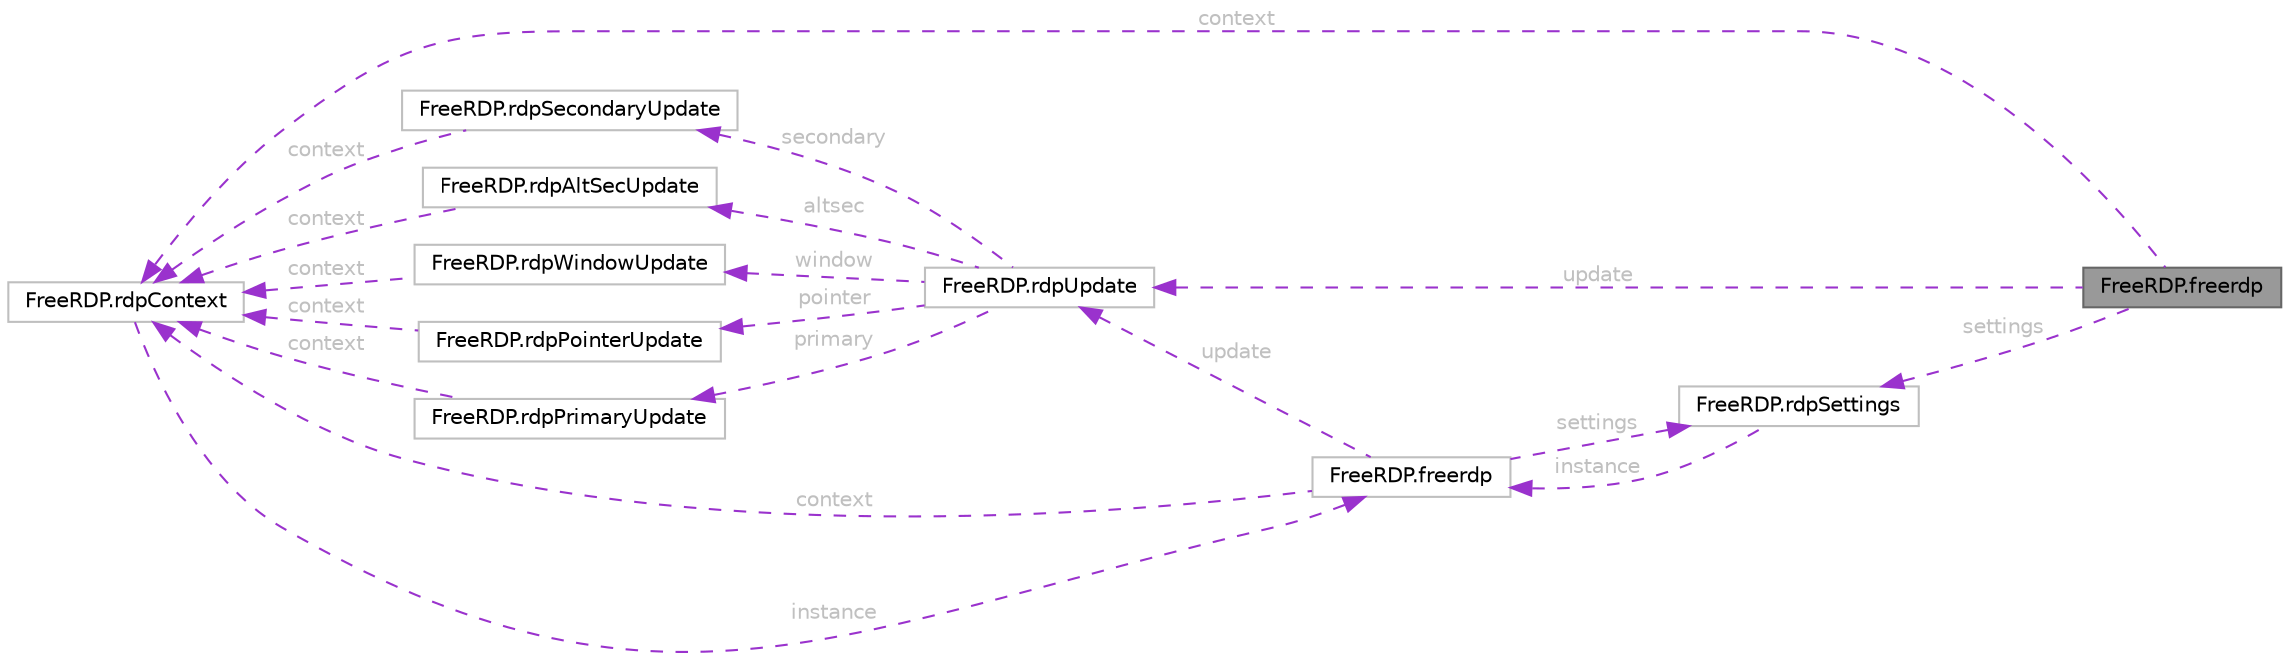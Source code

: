 digraph "FreeRDP.freerdp"
{
 // LATEX_PDF_SIZE
  bgcolor="transparent";
  edge [fontname=Helvetica,fontsize=10,labelfontname=Helvetica,labelfontsize=10];
  node [fontname=Helvetica,fontsize=10,shape=box,height=0.2,width=0.4];
  rankdir="LR";
  Node1 [id="Node000001",label="FreeRDP.freerdp",height=0.2,width=0.4,color="gray40", fillcolor="grey60", style="filled", fontcolor="black",tooltip=" "];
  Node2 -> Node1 [id="edge1_Node000001_Node000002",dir="back",color="darkorchid3",style="dashed",tooltip=" ",label=" context",fontcolor="grey" ];
  Node2 [id="Node000002",label="FreeRDP.rdpContext",height=0.2,width=0.4,color="grey75", fillcolor="white", style="filled",URL="$struct_free_r_d_p_1_1rdp_context.html",tooltip=" "];
  Node3 -> Node2 [id="edge2_Node000002_Node000003",dir="back",color="darkorchid3",style="dashed",tooltip=" ",label=" instance",fontcolor="grey" ];
  Node3 [id="Node000003",label="FreeRDP.freerdp",height=0.2,width=0.4,color="grey75", fillcolor="white", style="filled",URL="$struct_free_r_d_p_1_1freerdp.html",tooltip=" "];
  Node2 -> Node3 [id="edge3_Node000003_Node000002",dir="back",color="darkorchid3",style="dashed",tooltip=" ",label=" context",fontcolor="grey" ];
  Node4 -> Node3 [id="edge4_Node000003_Node000004",dir="back",color="darkorchid3",style="dashed",tooltip=" ",label=" update",fontcolor="grey" ];
  Node4 [id="Node000004",label="FreeRDP.rdpUpdate",height=0.2,width=0.4,color="grey75", fillcolor="white", style="filled",URL="$struct_free_r_d_p_1_1rdp_update.html",tooltip=" "];
  Node5 -> Node4 [id="edge5_Node000004_Node000005",dir="back",color="darkorchid3",style="dashed",tooltip=" ",label=" pointer",fontcolor="grey" ];
  Node5 [id="Node000005",label="FreeRDP.rdpPointerUpdate",height=0.2,width=0.4,color="grey75", fillcolor="white", style="filled",URL="$struct_free_r_d_p_1_1rdp_pointer_update.html",tooltip=" "];
  Node2 -> Node5 [id="edge6_Node000005_Node000002",dir="back",color="darkorchid3",style="dashed",tooltip=" ",label=" context",fontcolor="grey" ];
  Node6 -> Node4 [id="edge7_Node000004_Node000006",dir="back",color="darkorchid3",style="dashed",tooltip=" ",label=" primary",fontcolor="grey" ];
  Node6 [id="Node000006",label="FreeRDP.rdpPrimaryUpdate",height=0.2,width=0.4,color="grey75", fillcolor="white", style="filled",URL="$struct_free_r_d_p_1_1rdp_primary_update.html",tooltip=" "];
  Node2 -> Node6 [id="edge8_Node000006_Node000002",dir="back",color="darkorchid3",style="dashed",tooltip=" ",label=" context",fontcolor="grey" ];
  Node7 -> Node4 [id="edge9_Node000004_Node000007",dir="back",color="darkorchid3",style="dashed",tooltip=" ",label=" secondary",fontcolor="grey" ];
  Node7 [id="Node000007",label="FreeRDP.rdpSecondaryUpdate",height=0.2,width=0.4,color="grey75", fillcolor="white", style="filled",URL="$struct_free_r_d_p_1_1rdp_secondary_update.html",tooltip=" "];
  Node2 -> Node7 [id="edge10_Node000007_Node000002",dir="back",color="darkorchid3",style="dashed",tooltip=" ",label=" context",fontcolor="grey" ];
  Node8 -> Node4 [id="edge11_Node000004_Node000008",dir="back",color="darkorchid3",style="dashed",tooltip=" ",label=" altsec",fontcolor="grey" ];
  Node8 [id="Node000008",label="FreeRDP.rdpAltSecUpdate",height=0.2,width=0.4,color="grey75", fillcolor="white", style="filled",URL="$struct_free_r_d_p_1_1rdp_alt_sec_update.html",tooltip=" "];
  Node2 -> Node8 [id="edge12_Node000008_Node000002",dir="back",color="darkorchid3",style="dashed",tooltip=" ",label=" context",fontcolor="grey" ];
  Node9 -> Node4 [id="edge13_Node000004_Node000009",dir="back",color="darkorchid3",style="dashed",tooltip=" ",label=" window",fontcolor="grey" ];
  Node9 [id="Node000009",label="FreeRDP.rdpWindowUpdate",height=0.2,width=0.4,color="grey75", fillcolor="white", style="filled",URL="$struct_free_r_d_p_1_1rdp_window_update.html",tooltip=" "];
  Node2 -> Node9 [id="edge14_Node000009_Node000002",dir="back",color="darkorchid3",style="dashed",tooltip=" ",label=" context",fontcolor="grey" ];
  Node10 -> Node3 [id="edge15_Node000003_Node000010",dir="back",color="darkorchid3",style="dashed",tooltip=" ",label=" settings",fontcolor="grey" ];
  Node10 [id="Node000010",label="FreeRDP.rdpSettings",height=0.2,width=0.4,color="grey75", fillcolor="white", style="filled",URL="$struct_free_r_d_p_1_1rdp_settings.html",tooltip=" "];
  Node3 -> Node10 [id="edge16_Node000010_Node000003",dir="back",color="darkorchid3",style="dashed",tooltip=" ",label=" instance",fontcolor="grey" ];
  Node4 -> Node1 [id="edge17_Node000001_Node000004",dir="back",color="darkorchid3",style="dashed",tooltip=" ",label=" update",fontcolor="grey" ];
  Node10 -> Node1 [id="edge18_Node000001_Node000010",dir="back",color="darkorchid3",style="dashed",tooltip=" ",label=" settings",fontcolor="grey" ];
}
